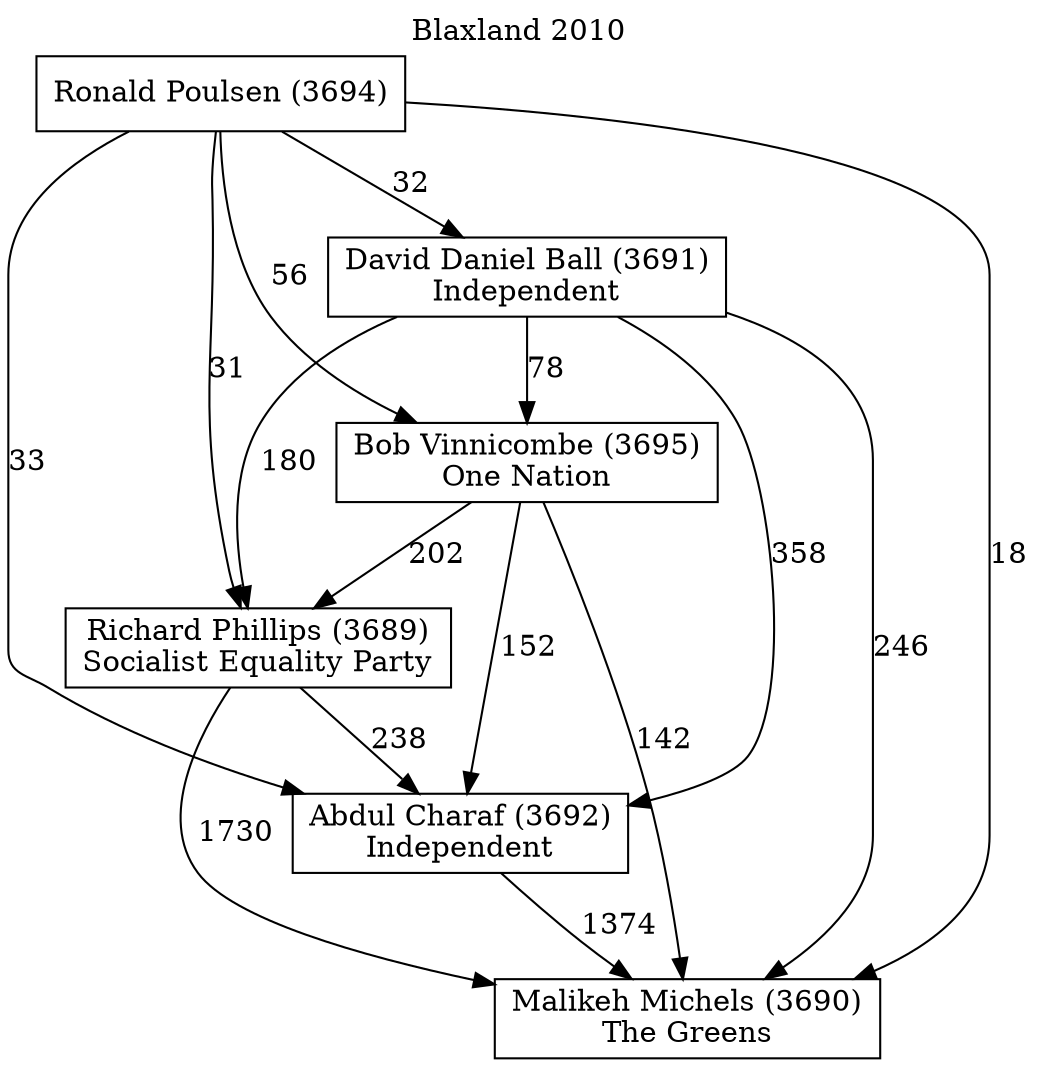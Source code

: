 // House preference flow
digraph "Malikeh Michels (3690)_Blaxland_2010" {
	graph [label="Blaxland 2010" labelloc=t mclimit=10]
	node [shape=box]
	"Abdul Charaf (3692)" [label="Abdul Charaf (3692)
Independent"]
	"Bob Vinnicombe (3695)" [label="Bob Vinnicombe (3695)
One Nation"]
	"David Daniel Ball (3691)" [label="David Daniel Ball (3691)
Independent"]
	"Malikeh Michels (3690)" [label="Malikeh Michels (3690)
The Greens"]
	"Richard Phillips (3689)" [label="Richard Phillips (3689)
Socialist Equality Party"]
	"Ronald Poulsen (3694)" [label="Ronald Poulsen (3694)
"]
	"Abdul Charaf (3692)" -> "Malikeh Michels (3690)" [label=1374]
	"Bob Vinnicombe (3695)" -> "Abdul Charaf (3692)" [label=152]
	"Bob Vinnicombe (3695)" -> "Malikeh Michels (3690)" [label=142]
	"Bob Vinnicombe (3695)" -> "Richard Phillips (3689)" [label=202]
	"David Daniel Ball (3691)" -> "Abdul Charaf (3692)" [label=358]
	"David Daniel Ball (3691)" -> "Bob Vinnicombe (3695)" [label=78]
	"David Daniel Ball (3691)" -> "Malikeh Michels (3690)" [label=246]
	"David Daniel Ball (3691)" -> "Richard Phillips (3689)" [label=180]
	"Richard Phillips (3689)" -> "Abdul Charaf (3692)" [label=238]
	"Richard Phillips (3689)" -> "Malikeh Michels (3690)" [label=1730]
	"Ronald Poulsen (3694)" -> "Abdul Charaf (3692)" [label=33]
	"Ronald Poulsen (3694)" -> "Bob Vinnicombe (3695)" [label=56]
	"Ronald Poulsen (3694)" -> "David Daniel Ball (3691)" [label=32]
	"Ronald Poulsen (3694)" -> "Malikeh Michels (3690)" [label=18]
	"Ronald Poulsen (3694)" -> "Richard Phillips (3689)" [label=31]
}
